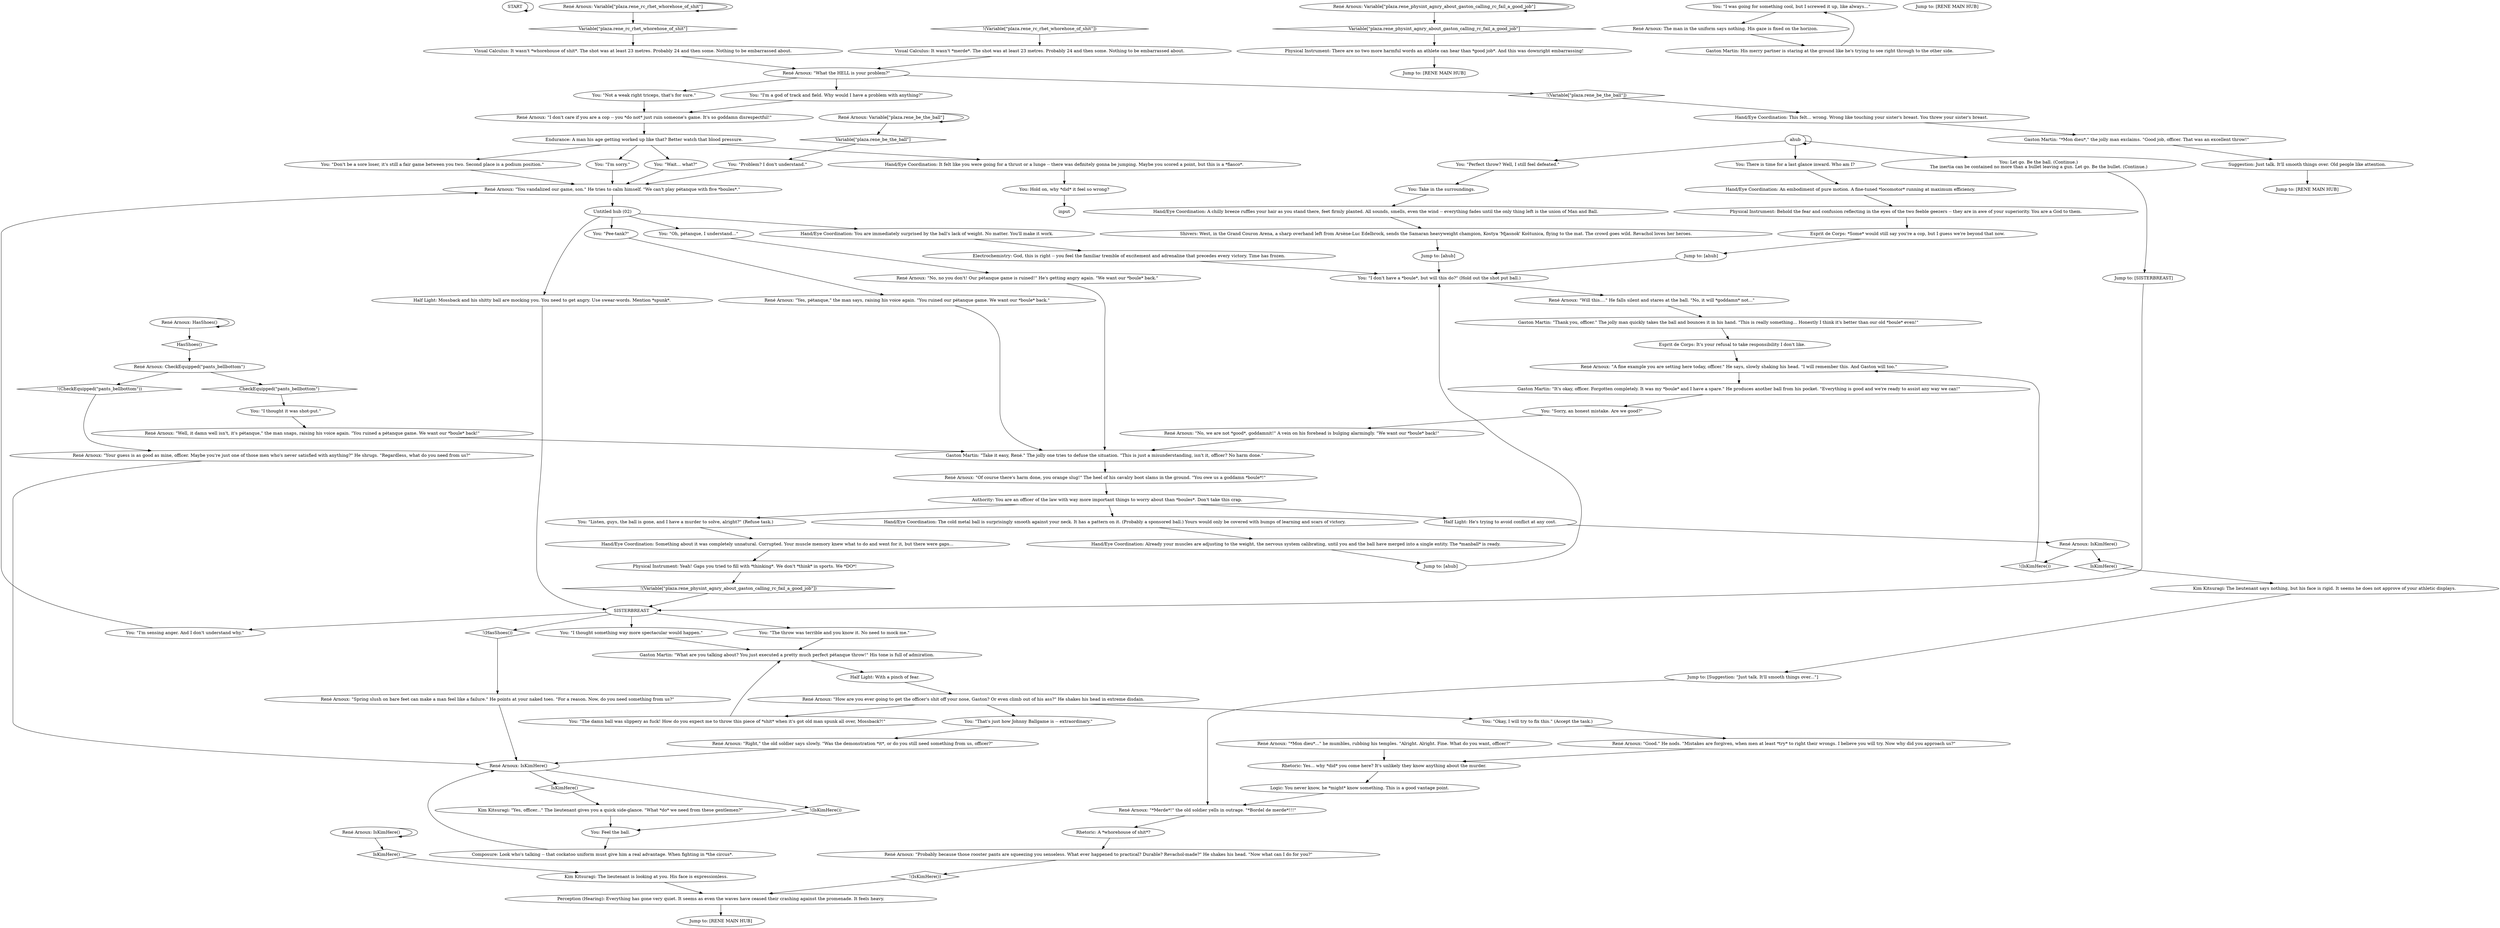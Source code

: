 # PLAZA / RENE PETANQUE
# René pétanque-ball RC.
# ==================================================
digraph G {
	  0 [label="START"];
	  1 [label="input"];
	  2 [label="Hand/Eye Coordination: Something about it was completely unnatural. Corrupted. Your muscle memory knew what to do and went for it, but there were gaps..."];
	  3 [label="René Arnoux: \"A fine example you are setting here today, officer.\" He says, slowly shaking his head. \"I will remember this. And Gaston will too.\""];
	  4 [label="Jump to: [Suggestion: \"Just talk. It'll smooth things over...\"]"];
	  5 [label="Esprit de Corps: It's your refusal to take responsibility I don't like."];
	  6 [label="René Arnoux: \"*Mon dieu*...\" he mumbles, rubbing his temples. \"Alright. Alright. Fine. What do you want, officer?\""];
	  7 [label="René Arnoux: Variable[\"plaza.rene_be_the_ball\"]"];
	  8 [label="Variable[\"plaza.rene_be_the_ball\"]", shape=diamond];
	  9 [label="!(Variable[\"plaza.rene_be_the_ball\"])", shape=diamond];
	  10 [label="You: \"Problem? I don't understand.\""];
	  11 [label="Hand/Eye Coordination: You are immediately surprised by the ball's lack of weight. No matter. You'll make it work."];
	  12 [label="You: \"Sorry, an honest mistake. Are we good?\""];
	  13 [label="Half Light: He's trying to avoid conflict at any cost."];
	  14 [label="You: \"I don't have a *boule*, but will this do?\" (Hold out the shot put ball.)"];
	  15 [label="ahub"];
	  16 [label="You: Feel the ball."];
	  17 [label="Jump to: [RENE MAIN HUB]"];
	  18 [label="René Arnoux: Variable[\"plaza.rene_physint_agnry_about_gaston_calling_rc_fail_a_good_job\"]"];
	  19 [label="Variable[\"plaza.rene_physint_agnry_about_gaston_calling_rc_fail_a_good_job\"]", shape=diamond];
	  20 [label="!(Variable[\"plaza.rene_physint_agnry_about_gaston_calling_rc_fail_a_good_job\"])", shape=diamond];
	  21 [label="Hand/Eye Coordination: It felt like you were going for a thrust or a lunge -- there was definitely gonna be jumping. Maybe you scored a point, but this is a *fiasco*."];
	  22 [label="You: \"I'm sensing anger. And I don't understand why.\""];
	  23 [label="You: \"The damn ball was slippery as fuck! How do you expect me to throw this piece of *shit* when it's got old man spunk all over, Mossback?!\""];
	  24 [label="You: \"I was going for something cool, but I screwed it up, like always...\""];
	  25 [label="René Arnoux: IsKimHere()"];
	  26 [label="IsKimHere()", shape=diamond];
	  27 [label="!(IsKimHere())", shape=diamond];
	  28 [label="Composure: Look who's talking -- that cockatoo uniform must give him a real advantage. When fighting in *the circus*."];
	  29 [label="Hand/Eye Coordination: The cold metal ball is surprisingly smooth against your neck. It has a pattern on it. (Probably a sponsored ball.) Yours would only be covered with bumps of learning and scars of victory."];
	  30 [label="You: \"Okay, I will try to fix this.\" (Accept the task.)"];
	  31 [label="You: \"Perfect throw? Well, I still feel defeated.\""];
	  32 [label="You: Take in the surroundings."];
	  33 [label="René Arnoux: HasShoes()"];
	  34 [label="HasShoes()", shape=diamond];
	  35 [label="!(HasShoes())", shape=diamond];
	  36 [label="You: Hold on, why *did* it feel so wrong?"];
	  37 [label="Jump to: [SISTERBREAST]"];
	  38 [label="René Arnoux: \"*Merde*!\" the old soldier yells in outrage. \"*Bordel de merde*!!!\""];
	  39 [label="Suggestion: Just talk. It'll smooth things over. Old people like attention."];
	  40 [label="Physical Instrument: There are no two more harmful words an athlete can hear than *good job*. And this was downright embarrassing!"];
	  41 [label="Half Light: Mossback and his shitty ball are mocking you. You need to get angry. Use swear-words. Mention *spunk*."];
	  42 [label="You: \"I thought it was shot-put.\""];
	  43 [label="René Arnoux: \"Probably because those rooster pants are squeezing you senseless. What ever happened to practical? Durable? Revachol-made?\" He shakes his head. \"Now what can I do for you?\""];
	  44 [label="René Arnoux: Variable[\"plaza.rene_rc_rhet_whorehose_of_shit\"]"];
	  45 [label="Variable[\"plaza.rene_rc_rhet_whorehose_of_shit\"]", shape=diamond];
	  46 [label="!(Variable[\"plaza.rene_rc_rhet_whorehose_of_shit\"])", shape=diamond];
	  47 [label="René Arnoux: \"How are you ever going to get the officer's shit off your nose, Gaston? Or even climb out of his ass?\" He shakes his head in extreme disdain."];
	  48 [label="Jump to: [ahub]"];
	  49 [label="Rhetoric: Yes... why *did* you come here? It's unlikely they know anything about the murder."];
	  50 [label="You: \"Pee-tank?\""];
	  51 [label="Kim Kitsuragi: The lieutenant says nothing, but his face is rigid. It seems he does not approve of your athletic displays."];
	  52 [label="Gaston Martin: \"Thank you, officer.\" The jolly man quickly takes the ball and bounces it in his hand. \"This is really something... Honestly I think it's better than our old *boule* even!\""];
	  53 [label="René Arnoux: IsKimHere()"];
	  54 [label="IsKimHere()", shape=diamond];
	  55 [label="!(IsKimHere())", shape=diamond];
	  56 [label="Gaston Martin: \"It's okay, officer. Forgotten completely. It was my *boule* and I have a spare.\" He produces another ball from his pocket. \"Everything is good and we're ready to assist any way we can!\""];
	  57 [label="You: \"I'm sorry.\""];
	  58 [label="René Arnoux: \"Your guess is as good as mine, officer. Maybe you're just one of those men who's never satisfied with anything?\" He shrugs. \"Regardless, what do you need from us?\""];
	  59 [label="Hand/Eye Coordination: A chilly breeze ruffles your hair as you stand there, feet firmly planted. All sounds, smells, even the wind -- everything fades until the only thing left is the union of Man and Ball."];
	  60 [label="René Arnoux: \"What the HELL is your problem?\""];
	  61 [label="Kim Kitsuragi: \"Yes, officer...\" The lieutenant gives you a quick side-glance. \"What *do* we need from these gentlemen?\""];
	  62 [label="René Arnoux: \"No, no you don't! Our pétanque game is ruined!\" He's getting angry again. \"We want our *boule* back.\""];
	  63 [label="René Arnoux: \"No, we are not *good*, goddamnit!\" A vein on his forehead is bulging alarmingly. \"We want our *boule* back!\""];
	  64 [label="René Arnoux: \"Yes, pétanque,\" the man says, raising his voice again. \"You ruined our pétanque game. We want our *boule* back.\""];
	  65 [label="You: \"Wait... what?\""];
	  66 [label="René Arnoux: CheckEquipped(\"pants_bellbottom\")"];
	  67 [label="CheckEquipped(\"pants_bellbottom\")", shape=diamond];
	  68 [label="!(CheckEquipped(\"pants_bellbottom\"))", shape=diamond];
	  69 [label="Gaston Martin: \"What are you talking about? You just executed a pretty much perfect pétanque throw!\" His tone is full of admiration."];
	  70 [label="René Arnoux: The man in the uniform says nothing. His gaze is fixed on the horizon."];
	  71 [label="Physical Instrument: Yeah! Gaps you tried to fill with *thinking*. We don't *think* in sports. We *DO*!"];
	  72 [label="Authority: You are an officer of the law with way more important things to worry about than *boules*. Don't take this crap."];
	  73 [label="René Arnoux: \"Will this....\" He falls silent and stares at the ball. \"No, it will *goddamn* not...\""];
	  74 [label="René Arnoux: \"Right,\" the old soldier says slowly. \"Was the demonstration *it*, or do you still need something from us, officer?\""];
	  75 [label="Electrochemistry: God, this is right -- you feel the familiar tremble of excitement and adrenaline that precedes every victory. Time has frozen."];
	  76 [label="Esprit de Corps: *Some* would still say you're a cop, but I guess we're beyond that now."];
	  77 [label="You: \"The throw was terrible and you know it. No need to mock me.\""];
	  78 [label="You: There is time for a last glance inward. Who am I?"];
	  79 [label="Perception (Hearing): Everything has gone very quiet. It seems as even the waves have ceased their crashing against the promenade. It feels heavy."];
	  80 [label="René Arnoux: \"Well, it damn well isn't, it's pétanque,\" the man snaps, raising his voice again. \"You ruined a pétanque game. We want our *boule* back!\""];
	  81 [label="René Arnoux: IsKimHere()"];
	  82 [label="IsKimHere()", shape=diamond];
	  83 [label="!(IsKimHere())", shape=diamond];
	  84 [label="Untitled hub (02)"];
	  85 [label="You: \"Don't be a sore loser, it's still a fair game between you two. Second place is a podium position.\""];
	  86 [label="Hand/Eye Coordination: An embodiment of pure motion. A fine-tuned *locomotor* running at maximum efficiency."];
	  87 [label="Jump to: [RENE MAIN HUB]"];
	  88 [label="Logic: You never know, he *might* know something. This is a good vantage point."];
	  89 [label="Endurance: A man his age getting worked up like that? Better watch that blood pressure."];
	  90 [label="Visual Calculus: It wasn't *whorehouse of shit*. The shot was at least 23 metres. Probably 24 and then some. Nothing to be embarrassed about."];
	  91 [label="René Arnoux: \"Spring slush on bare feet can make a man feel like a failure.\" He points at your naked toes. \"For a reason. Now, do you need something from us?\""];
	  92 [label="Hand/Eye Coordination: Already your muscles are adjusting to the weight, the nervous system calibrating, until you and the ball have merged into a single entity. The *manball* is ready."];
	  93 [label="Jump to: [ahub]"];
	  94 [label="You: \"I thought something way more spectacular would happen.\""];
	  95 [label="SISTERBREAST"];
	  96 [label="Half Light: With a pinch of fear."];
	  97 [label="You: \"Not a weak right triceps, that's for sure.\""];
	  98 [label="René Arnoux: \"I don't care if you are a cop -- you *do not* just ruin someone's game. It's so goddamn disrespectful!\""];
	  99 [label="You: Let go. Be the ball. (Continue.)\nThe inertia can be contained no more than a bullet leaving a gun. Let go. Be the bullet. (Continue.)"];
	  100 [label="Physical Instrument: Behold the fear and confusion reflecting in the eyes of the two feeble geezers -- they are in awe of your superiority. You are a God to them."];
	  101 [label="René Arnoux: \"Good.\" He nods. \"Mistakes are forgiven, when men at least *try* to right their wrongs. I believe you will try. Now why did you approach us?\""];
	  102 [label="Gaston Martin: \"Take it easy, René.\" The jolly one tries to defuse the situation. \"This is just a misunderstanding, isn't it, officer? No harm done.\""];
	  103 [label="Gaston Martin: \"*Mon dieu*,\" the jolly man exclaims. \"Good job, officer. That was an excellent throw!\""];
	  104 [label="You: \"That's just how Johnny Ballgame is -- extraordinary.\""];
	  105 [label="Visual Calculus: It wasn't *merde*. The shot was at least 23 metres. Probably 24 and then some. Nothing to be embarrassed about."];
	  106 [label="You: \"I'm a god of track and field. Why would I have a problem with anything?\""];
	  107 [label="Gaston Martin: His merry partner is staring at the ground like he's trying to see right through to the other side."];
	  108 [label="You: \"Listen, guys, the ball is gone, and I have a murder to solve, alright?\" (Refuse task.)"];
	  109 [label="Jump to: [RENE MAIN HUB]"];
	  110 [label="Kim Kitsuragi: The lieutenant is looking at you. His face is expressionless."];
	  111 [label="René Arnoux: \"Of course there's harm done, you orange slug!\" The heel of his cavalry boot slams in the ground. \"You owe us a goddamn *boule*!\""];
	  112 [label="Jump to: [RENE MAIN HUB]"];
	  113 [label="René Arnoux: \"You vandalized our game, son.\" He tries to calm himself. \"We can't play pétanque with five *boules*.\""];
	  114 [label="Shivers: West, in the Grand Couron Arena, a sharp overhand left from Arsène-Luc Edelbrock, sends the Samaran heavyweight champion, Kostya 'Mjasnok' Koštunica, flying to the mat. The crowd goes wild. Revachol loves her heroes."];
	  115 [label="You: \"Oh, pétanque, I understand...\""];
	  116 [label="Rhetoric: A *whorehouse of shit*?"];
	  117 [label="Hand/Eye Coordination: This felt... wrong. Wrong like touching your sister's breast. You threw your sister's breast."];
	  118 [label="Jump to: [ahub]"];
	  0 -> 0
	  2 -> 71
	  3 -> 56
	  4 -> 38
	  5 -> 3
	  6 -> 49
	  7 -> 8
	  7 -> 7
	  8 -> 10
	  9 -> 117
	  10 -> 113
	  11 -> 75
	  12 -> 63
	  13 -> 81
	  14 -> 73
	  15 -> 99
	  15 -> 31
	  15 -> 78
	  15 -> 15
	  16 -> 28
	  18 -> 18
	  18 -> 19
	  19 -> 40
	  20 -> 95
	  21 -> 36
	  22 -> 113
	  23 -> 69
	  24 -> 70
	  25 -> 25
	  25 -> 26
	  26 -> 110
	  27 -> 79
	  28 -> 53
	  29 -> 92
	  30 -> 101
	  31 -> 32
	  32 -> 59
	  33 -> 33
	  33 -> 34
	  34 -> 66
	  35 -> 91
	  36 -> 1
	  37 -> 95
	  38 -> 116
	  39 -> 109
	  40 -> 17
	  41 -> 95
	  42 -> 80
	  43 -> 27
	  44 -> 44
	  44 -> 45
	  45 -> 90
	  46 -> 105
	  47 -> 104
	  47 -> 30
	  47 -> 23
	  48 -> 14
	  49 -> 88
	  50 -> 64
	  51 -> 4
	  52 -> 5
	  53 -> 54
	  53 -> 55
	  54 -> 61
	  55 -> 16
	  56 -> 12
	  57 -> 113
	  58 -> 53
	  59 -> 114
	  60 -> 97
	  60 -> 106
	  60 -> 9
	  61 -> 16
	  62 -> 102
	  63 -> 102
	  64 -> 102
	  65 -> 113
	  66 -> 67
	  66 -> 68
	  67 -> 42
	  68 -> 58
	  69 -> 96
	  70 -> 107
	  71 -> 20
	  72 -> 29
	  72 -> 108
	  72 -> 13
	  73 -> 52
	  74 -> 53
	  75 -> 14
	  76 -> 48
	  77 -> 69
	  78 -> 86
	  79 -> 87
	  80 -> 102
	  81 -> 82
	  81 -> 83
	  82 -> 51
	  83 -> 3
	  84 -> 115
	  84 -> 41
	  84 -> 50
	  84 -> 11
	  85 -> 113
	  86 -> 100
	  88 -> 38
	  89 -> 65
	  89 -> 57
	  89 -> 85
	  89 -> 21
	  90 -> 60
	  91 -> 53
	  92 -> 93
	  93 -> 14
	  94 -> 69
	  95 -> 35
	  95 -> 77
	  95 -> 94
	  95 -> 22
	  96 -> 47
	  97 -> 98
	  98 -> 89
	  99 -> 37
	  100 -> 76
	  101 -> 49
	  102 -> 111
	  103 -> 39
	  104 -> 74
	  105 -> 60
	  106 -> 98
	  107 -> 24
	  108 -> 2
	  110 -> 79
	  111 -> 72
	  113 -> 84
	  114 -> 118
	  115 -> 62
	  116 -> 43
	  117 -> 103
	  118 -> 14
}


